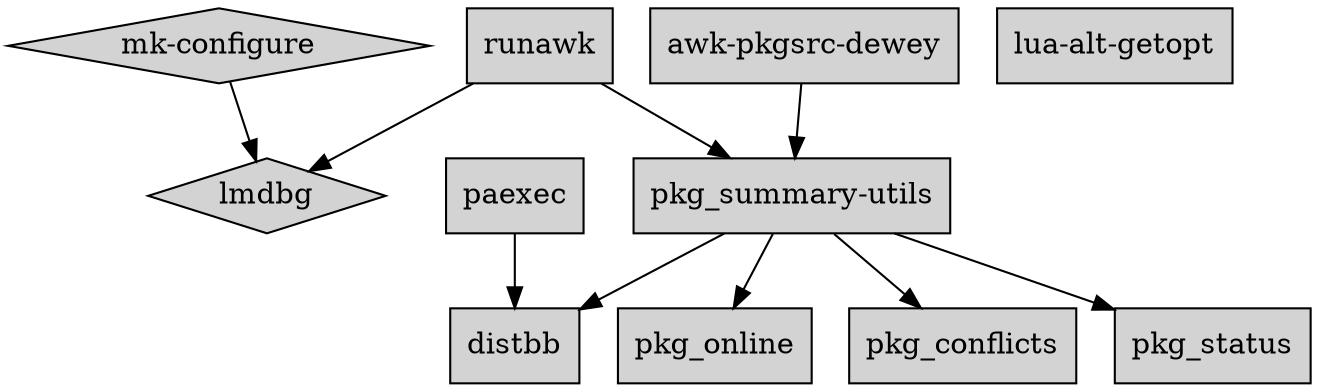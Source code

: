 digraph FSA {
   graph [ ratio=compress layout=dot rankdir=UB ];
   node [ shape = diamond style=filled ];
   "mk-configure" -> "lmdbg";
   node [ shape = box ];
   "runawk" -> "pkg_summary-utils";
   "runawk" -> "lmdbg";
   "awk-pkgsrc-dewey" -> "pkg_summary-utils";
   "pkg_summary-utils" -> "distbb";
   "paexec"            -> "distbb";
   "pkg_summary-utils" -> "pkg_online";
   "pkg_summary-utils" -> "pkg_conflicts";
   "pkg_summary-utils" -> "pkg_status";
   "lua-alt-getopt";
}
